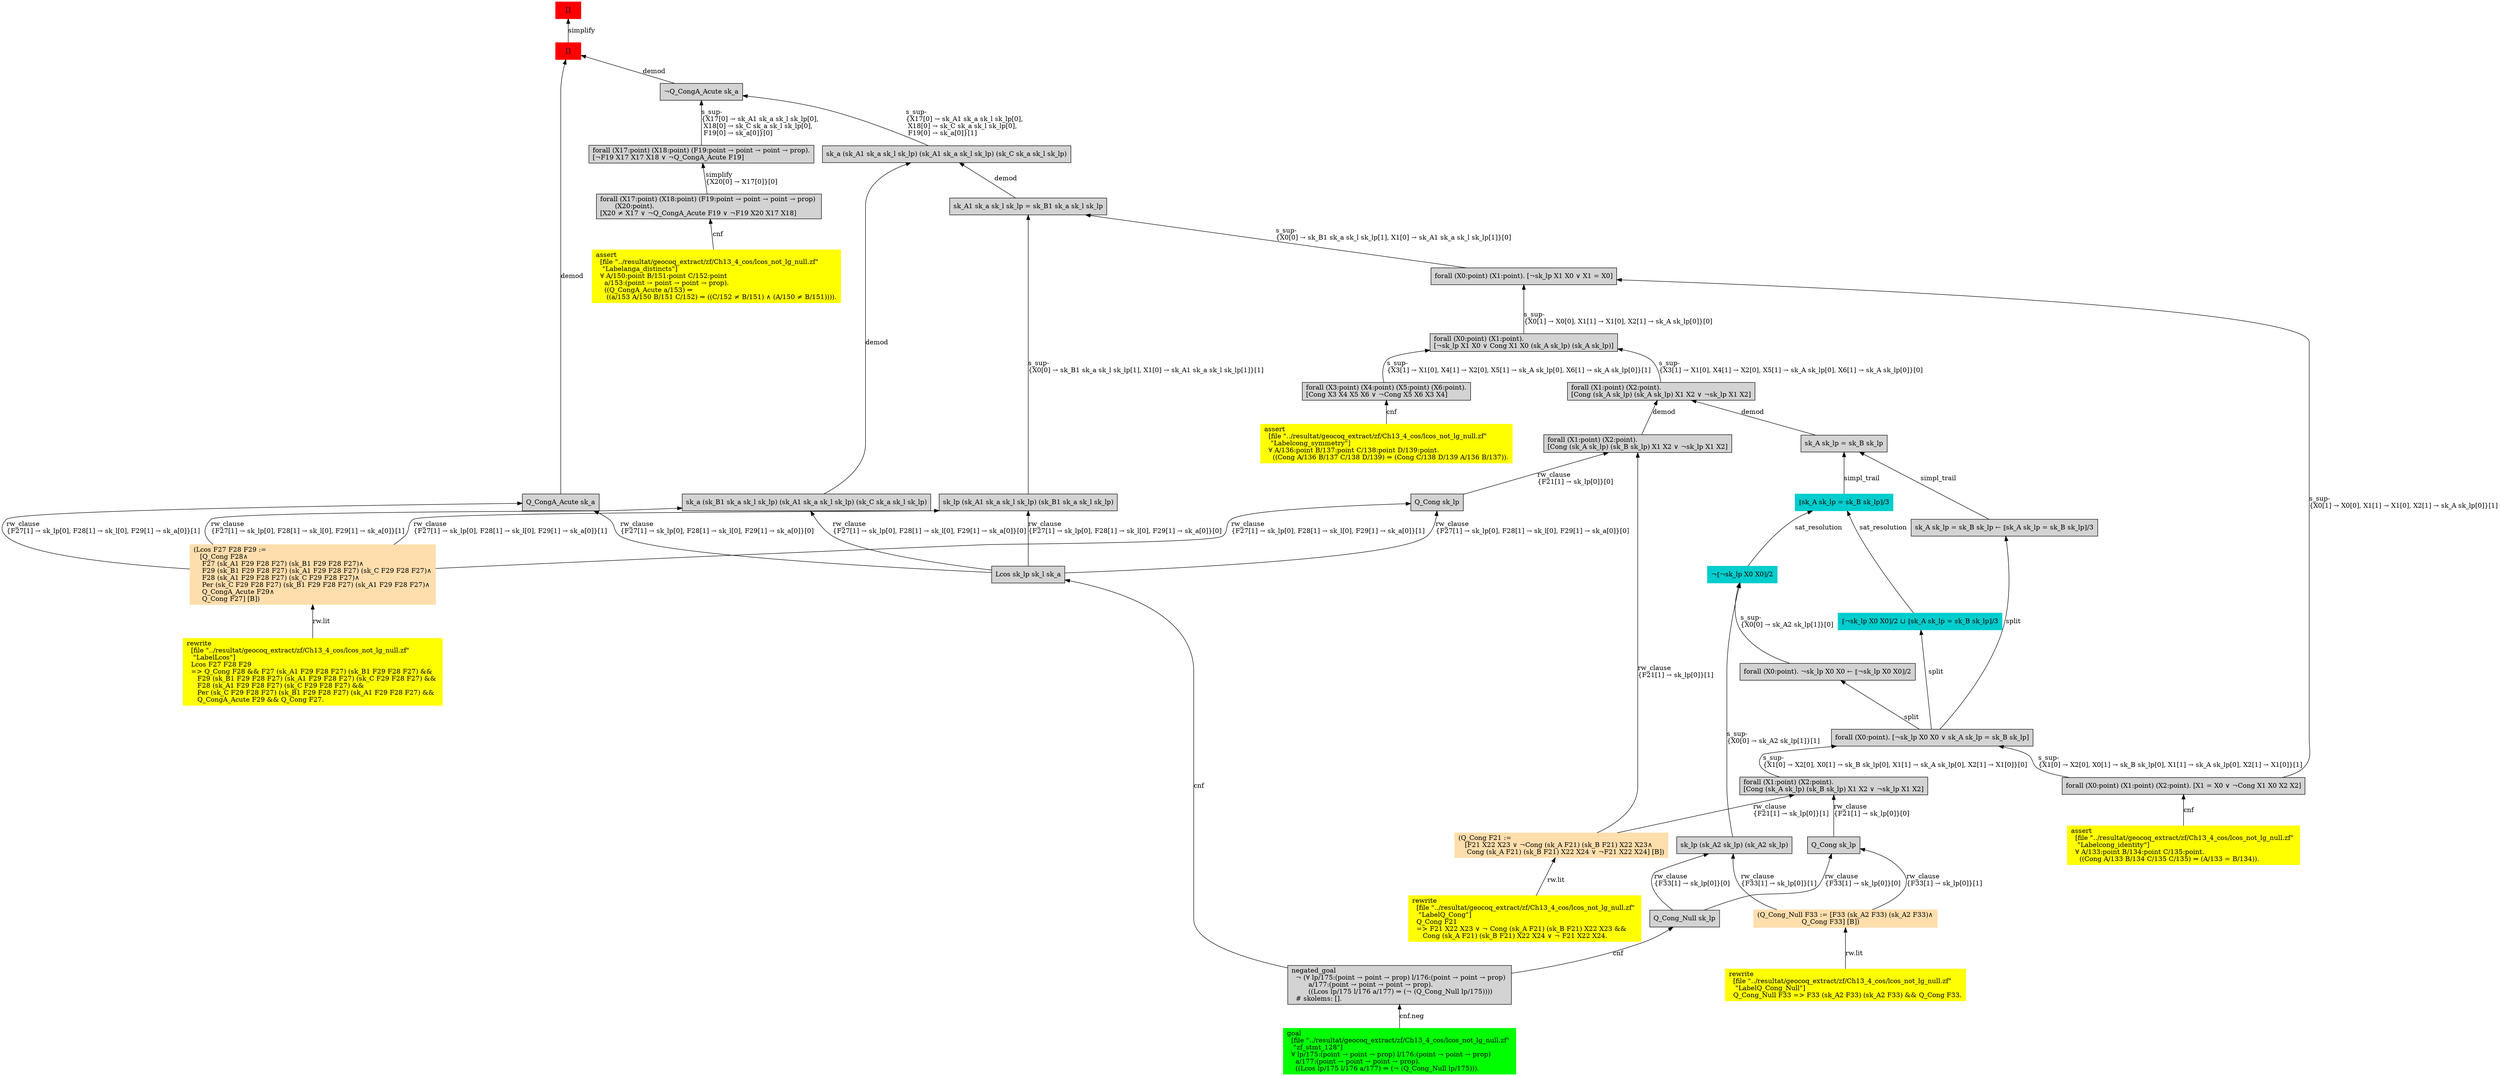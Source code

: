 digraph "unsat_graph" {
  vertex_0 [color=red, label="[]", shape=box, style=filled];
  vertex_0 -> vertex_1 [label="simplify", dir="back"];
  vertex_1 [color=red, label="[]", shape=box, style=filled];
  vertex_1 -> vertex_2 [label="demod", dir="back"];
  vertex_2 [shape=box, label="Q_CongA_Acute sk_a\l", style=filled];
  vertex_2 -> vertex_3 [label="rw_clause\l\{F27[1] → sk_lp[0], F28[1] → sk_l[0], F29[1] → sk_a[0]\}[1]\l", dir="back"];
  vertex_3 [color=navajowhite, shape=box, label="(Lcos F27 F28 F29 :=\l   [Q_Cong F28∧\l    F27 (sk_A1 F29 F28 F27) (sk_B1 F29 F28 F27)∧\l    F29 (sk_B1 F29 F28 F27) (sk_A1 F29 F28 F27) (sk_C F29 F28 F27)∧\l    F28 (sk_A1 F29 F28 F27) (sk_C F29 F28 F27)∧\l    Per (sk_C F29 F28 F27) (sk_B1 F29 F28 F27) (sk_A1 F29 F28 F27)∧\l    Q_CongA_Acute F29∧\l    Q_Cong F27] [B])\l", style=filled];
  vertex_3 -> vertex_4 [label="rw.lit", dir="back"];
  vertex_4 [color=yellow, shape=box, label="rewrite\l  [file \"../resultat/geocoq_extract/zf/Ch13_4_cos/lcos_not_lg_null.zf\" \l   \"LabelLcos\"]\l  Lcos F27 F28 F29\l  =\> Q_Cong F28 && F27 (sk_A1 F29 F28 F27) (sk_B1 F29 F28 F27) && \l     F29 (sk_B1 F29 F28 F27) (sk_A1 F29 F28 F27) (sk_C F29 F28 F27) && \l     F28 (sk_A1 F29 F28 F27) (sk_C F29 F28 F27) && \l     Per (sk_C F29 F28 F27) (sk_B1 F29 F28 F27) (sk_A1 F29 F28 F27) && \l     Q_CongA_Acute F29 && Q_Cong F27.\l", style=filled];
  vertex_2 -> vertex_5 [label="rw_clause\l\{F27[1] → sk_lp[0], F28[1] → sk_l[0], F29[1] → sk_a[0]\}[0]\l", dir="back"];
  vertex_5 [shape=box, label="Lcos sk_lp sk_l sk_a\l", style=filled];
  vertex_5 -> vertex_6 [label="cnf", dir="back"];
  vertex_6 [shape=box, label="negated_goal\l  ¬ (∀ lp/175:(point → point → prop) l/176:(point → point → prop) \l        a/177:(point → point → point → prop).\l        ((Lcos lp/175 l/176 a/177) ⇒ (¬ (Q_Cong_Null lp/175))))\l  # skolems: [].\l", style=filled];
  vertex_6 -> vertex_7 [label="cnf.neg", dir="back"];
  vertex_7 [color=green, shape=box, label="goal\l  [file \"../resultat/geocoq_extract/zf/Ch13_4_cos/lcos_not_lg_null.zf\" \l   \"zf_stmt_128\"]\l  ∀ lp/175:(point → point → prop) l/176:(point → point → prop) \l    a/177:(point → point → point → prop).\l    ((Lcos lp/175 l/176 a/177) ⇒ (¬ (Q_Cong_Null lp/175))).\l", style=filled];
  vertex_1 -> vertex_8 [label="demod", dir="back"];
  vertex_8 [shape=box, label="¬Q_CongA_Acute sk_a\l", style=filled];
  vertex_8 -> vertex_9 [label="s_sup-\l\{X17[0] → sk_A1 sk_a sk_l sk_lp[0], \l X18[0] → sk_C sk_a sk_l sk_lp[0], \l F19[0] → sk_a[0]\}[0]\l", dir="back"];
  vertex_9 [shape=box, label="forall (X17:point) (X18:point) (F19:point → point → point → prop).\l[¬F19 X17 X17 X18 ∨ ¬Q_CongA_Acute F19]\l", style=filled];
  vertex_9 -> vertex_10 [label="simplify\l\{X20[0] → X17[0]\}[0]\l", dir="back"];
  vertex_10 [shape=box, label="forall (X17:point) (X18:point) (F19:point → point → point → prop) \l       (X20:point).\l[X20 ≠ X17 ∨ ¬Q_CongA_Acute F19 ∨ ¬F19 X20 X17 X18]\l", style=filled];
  vertex_10 -> vertex_11 [label="cnf", dir="back"];
  vertex_11 [color=yellow, shape=box, label="assert\l  [file \"../resultat/geocoq_extract/zf/Ch13_4_cos/lcos_not_lg_null.zf\" \l   \"Labelanga_distincts\"]\l  ∀ A/150:point B/151:point C/152:point \l    a/153:(point → point → point → prop).\l    ((Q_CongA_Acute a/153) ⇒\l     ((a/153 A/150 B/151 C/152) ⇒ ((C/152 ≠ B/151) ∧ (A/150 ≠ B/151)))).\l", style=filled];
  vertex_8 -> vertex_12 [label="s_sup-\l\{X17[0] → sk_A1 sk_a sk_l sk_lp[0], \l X18[0] → sk_C sk_a sk_l sk_lp[0], \l F19[0] → sk_a[0]\}[1]\l", dir="back"];
  vertex_12 [shape=box, label="sk_a (sk_A1 sk_a sk_l sk_lp) (sk_A1 sk_a sk_l sk_lp) (sk_C sk_a sk_l sk_lp)\l", style=filled];
  vertex_12 -> vertex_13 [label="demod", dir="back"];
  vertex_13 [shape=box, label="sk_A1 sk_a sk_l sk_lp = sk_B1 sk_a sk_l sk_lp\l", style=filled];
  vertex_13 -> vertex_14 [label="s_sup-\l\{X0[0] → sk_B1 sk_a sk_l sk_lp[1], X1[0] → sk_A1 sk_a sk_l sk_lp[1]\}[0]\l", dir="back"];
  vertex_14 [shape=box, label="forall (X0:point) (X1:point). [¬sk_lp X1 X0 ∨ X1 = X0]\l", style=filled];
  vertex_14 -> vertex_15 [label="s_sup-\l\{X0[1] → X0[0], X1[1] → X1[0], X2[1] → sk_A sk_lp[0]\}[1]\l", dir="back"];
  vertex_15 [shape=box, label="forall (X0:point) (X1:point) (X2:point). [X1 = X0 ∨ ¬Cong X1 X0 X2 X2]\l", style=filled];
  vertex_15 -> vertex_16 [label="cnf", dir="back"];
  vertex_16 [color=yellow, shape=box, label="assert\l  [file \"../resultat/geocoq_extract/zf/Ch13_4_cos/lcos_not_lg_null.zf\" \l   \"Labelcong_identity\"]\l  ∀ A/133:point B/134:point C/135:point.\l    ((Cong A/133 B/134 C/135 C/135) ⇒ (A/133 = B/134)).\l", style=filled];
  vertex_14 -> vertex_17 [label="s_sup-\l\{X0[1] → X0[0], X1[1] → X1[0], X2[1] → sk_A sk_lp[0]\}[0]\l", dir="back"];
  vertex_17 [shape=box, label="forall (X0:point) (X1:point).\l[¬sk_lp X1 X0 ∨ Cong X1 X0 (sk_A sk_lp) (sk_A sk_lp)]\l", style=filled];
  vertex_17 -> vertex_18 [label="s_sup-\l\{X3[1] → X1[0], X4[1] → X2[0], X5[1] → sk_A sk_lp[0], X6[1] → sk_A sk_lp[0]\}[1]\l", dir="back"];
  vertex_18 [shape=box, label="forall (X3:point) (X4:point) (X5:point) (X6:point).\l[Cong X3 X4 X5 X6 ∨ ¬Cong X5 X6 X3 X4]\l", style=filled];
  vertex_18 -> vertex_19 [label="cnf", dir="back"];
  vertex_19 [color=yellow, shape=box, label="assert\l  [file \"../resultat/geocoq_extract/zf/Ch13_4_cos/lcos_not_lg_null.zf\" \l   \"Labelcong_symmetry\"]\l  ∀ A/136:point B/137:point C/138:point D/139:point.\l    ((Cong A/136 B/137 C/138 D/139) ⇒ (Cong C/138 D/139 A/136 B/137)).\l", style=filled];
  vertex_17 -> vertex_20 [label="s_sup-\l\{X3[1] → X1[0], X4[1] → X2[0], X5[1] → sk_A sk_lp[0], X6[1] → sk_A sk_lp[0]\}[0]\l", dir="back"];
  vertex_20 [shape=box, label="forall (X1:point) (X2:point).\l[Cong (sk_A sk_lp) (sk_A sk_lp) X1 X2 ∨ ¬sk_lp X1 X2]\l", style=filled];
  vertex_20 -> vertex_21 [label="demod", dir="back"];
  vertex_21 [shape=box, label="sk_A sk_lp = sk_B sk_lp\l", style=filled];
  vertex_21 -> vertex_22 [label="simpl_trail", dir="back"];
  vertex_22 [color=cyan3, shape=box, label="⟦sk_A sk_lp = sk_B sk_lp⟧/3\l", style=filled];
  vertex_22 -> vertex_23 [label="sat_resolution", dir="back"];
  vertex_23 [color=cyan3, shape=box, label="¬⟦¬sk_lp X0 X0⟧/2\l", style=filled];
  vertex_23 -> vertex_24 [label="s_sup-\l\{X0[0] → sk_A2 sk_lp[1]\}[0]\l", dir="back"];
  vertex_24 [shape=box, label="forall (X0:point). ¬sk_lp X0 X0 ← ⟦¬sk_lp X0 X0⟧/2\l", style=filled];
  vertex_24 -> vertex_25 [label="split", dir="back"];
  vertex_25 [shape=box, label="forall (X0:point). [¬sk_lp X0 X0 ∨ sk_A sk_lp = sk_B sk_lp]\l", style=filled];
  vertex_25 -> vertex_15 [label="s_sup-\l\{X1[0] → X2[0], X0[1] → sk_B sk_lp[0], X1[1] → sk_A sk_lp[0], X2[1] → X1[0]\}[1]\l", dir="back"];
  vertex_25 -> vertex_26 [label="s_sup-\l\{X1[0] → X2[0], X0[1] → sk_B sk_lp[0], X1[1] → sk_A sk_lp[0], X2[1] → X1[0]\}[0]\l", dir="back"];
  vertex_26 [shape=box, label="forall (X1:point) (X2:point).\l[Cong (sk_A sk_lp) (sk_B sk_lp) X1 X2 ∨ ¬sk_lp X1 X2]\l", style=filled];
  vertex_26 -> vertex_27 [label="rw_clause\l\{F21[1] → sk_lp[0]\}[1]\l", dir="back"];
  vertex_27 [color=navajowhite, shape=box, label="(Q_Cong F21 :=\l   [F21 X22 X23 ∨ ¬Cong (sk_A F21) (sk_B F21) X22 X23∧\l    Cong (sk_A F21) (sk_B F21) X22 X24 ∨ ¬F21 X22 X24] [B])\l", style=filled];
  vertex_27 -> vertex_28 [label="rw.lit", dir="back"];
  vertex_28 [color=yellow, shape=box, label="rewrite\l  [file \"../resultat/geocoq_extract/zf/Ch13_4_cos/lcos_not_lg_null.zf\" \l   \"LabelQ_Cong\"]\l  Q_Cong F21\l  =\> F21 X22 X23 ∨ ¬ Cong (sk_A F21) (sk_B F21) X22 X23 && \l     Cong (sk_A F21) (sk_B F21) X22 X24 ∨ ¬ F21 X22 X24.\l", style=filled];
  vertex_26 -> vertex_29 [label="rw_clause\l\{F21[1] → sk_lp[0]\}[0]\l", dir="back"];
  vertex_29 [shape=box, label="Q_Cong sk_lp\l", style=filled];
  vertex_29 -> vertex_30 [label="rw_clause\l\{F33[1] → sk_lp[0]\}[1]\l", dir="back"];
  vertex_30 [color=navajowhite, shape=box, label="(Q_Cong_Null F33 := [F33 (sk_A2 F33) (sk_A2 F33)∧\l                     Q_Cong F33] [B])\l", style=filled];
  vertex_30 -> vertex_31 [label="rw.lit", dir="back"];
  vertex_31 [color=yellow, shape=box, label="rewrite\l  [file \"../resultat/geocoq_extract/zf/Ch13_4_cos/lcos_not_lg_null.zf\" \l   \"LabelQ_Cong_Null\"]\l  Q_Cong_Null F33 =\> F33 (sk_A2 F33) (sk_A2 F33) && Q_Cong F33.\l", style=filled];
  vertex_29 -> vertex_32 [label="rw_clause\l\{F33[1] → sk_lp[0]\}[0]\l", dir="back"];
  vertex_32 [shape=box, label="Q_Cong_Null sk_lp\l", style=filled];
  vertex_32 -> vertex_6 [label="cnf", dir="back"];
  vertex_23 -> vertex_33 [label="s_sup-\l\{X0[0] → sk_A2 sk_lp[1]\}[1]\l", dir="back"];
  vertex_33 [shape=box, label="sk_lp (sk_A2 sk_lp) (sk_A2 sk_lp)\l", style=filled];
  vertex_33 -> vertex_30 [label="rw_clause\l\{F33[1] → sk_lp[0]\}[1]\l", dir="back"];
  vertex_33 -> vertex_32 [label="rw_clause\l\{F33[1] → sk_lp[0]\}[0]\l", dir="back"];
  vertex_22 -> vertex_34 [label="sat_resolution", dir="back"];
  vertex_34 [color=cyan3, shape=box, label="⟦¬sk_lp X0 X0⟧/2 ⊔ ⟦sk_A sk_lp = sk_B sk_lp⟧/3\l", style=filled];
  vertex_34 -> vertex_25 [label="split", dir="back"];
  vertex_21 -> vertex_35 [label="simpl_trail", dir="back"];
  vertex_35 [shape=box, label="sk_A sk_lp = sk_B sk_lp ← ⟦sk_A sk_lp = sk_B sk_lp⟧/3\l", style=filled];
  vertex_35 -> vertex_25 [label="split", dir="back"];
  vertex_20 -> vertex_36 [label="demod", dir="back"];
  vertex_36 [shape=box, label="forall (X1:point) (X2:point).\l[Cong (sk_A sk_lp) (sk_B sk_lp) X1 X2 ∨ ¬sk_lp X1 X2]\l", style=filled];
  vertex_36 -> vertex_27 [label="rw_clause\l\{F21[1] → sk_lp[0]\}[1]\l", dir="back"];
  vertex_36 -> vertex_37 [label="rw_clause\l\{F21[1] → sk_lp[0]\}[0]\l", dir="back"];
  vertex_37 [shape=box, label="Q_Cong sk_lp\l", style=filled];
  vertex_37 -> vertex_3 [label="rw_clause\l\{F27[1] → sk_lp[0], F28[1] → sk_l[0], F29[1] → sk_a[0]\}[1]\l", dir="back"];
  vertex_37 -> vertex_5 [label="rw_clause\l\{F27[1] → sk_lp[0], F28[1] → sk_l[0], F29[1] → sk_a[0]\}[0]\l", dir="back"];
  vertex_13 -> vertex_38 [label="s_sup-\l\{X0[0] → sk_B1 sk_a sk_l sk_lp[1], X1[0] → sk_A1 sk_a sk_l sk_lp[1]\}[1]\l", dir="back"];
  vertex_38 [shape=box, label="sk_lp (sk_A1 sk_a sk_l sk_lp) (sk_B1 sk_a sk_l sk_lp)\l", style=filled];
  vertex_38 -> vertex_3 [label="rw_clause\l\{F27[1] → sk_lp[0], F28[1] → sk_l[0], F29[1] → sk_a[0]\}[1]\l", dir="back"];
  vertex_38 -> vertex_5 [label="rw_clause\l\{F27[1] → sk_lp[0], F28[1] → sk_l[0], F29[1] → sk_a[0]\}[0]\l", dir="back"];
  vertex_12 -> vertex_39 [label="demod", dir="back"];
  vertex_39 [shape=box, label="sk_a (sk_B1 sk_a sk_l sk_lp) (sk_A1 sk_a sk_l sk_lp) (sk_C sk_a sk_l sk_lp)\l", style=filled];
  vertex_39 -> vertex_3 [label="rw_clause\l\{F27[1] → sk_lp[0], F28[1] → sk_l[0], F29[1] → sk_a[0]\}[1]\l", dir="back"];
  vertex_39 -> vertex_5 [label="rw_clause\l\{F27[1] → sk_lp[0], F28[1] → sk_l[0], F29[1] → sk_a[0]\}[0]\l", dir="back"];
  }


